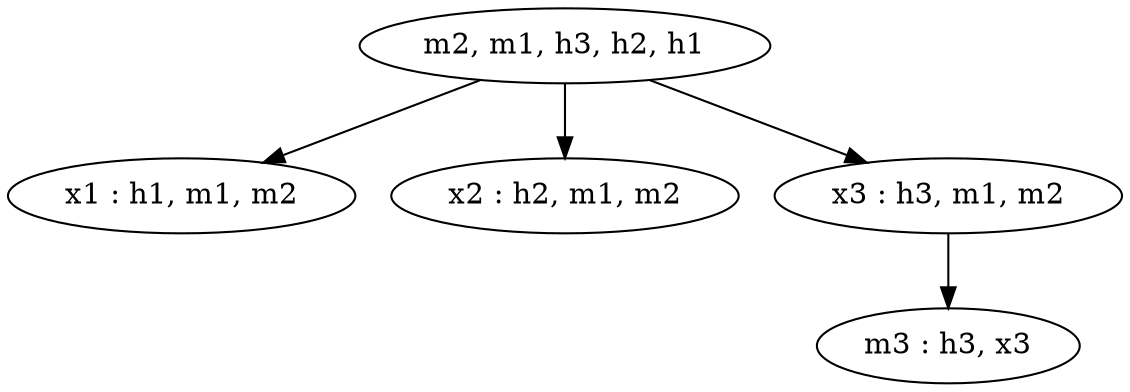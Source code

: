 digraph G{
2[label="m2, m1, h3, h2, h1"];
2->3
3[label="x1 : h1, m1, m2"];
2->4
4[label="x2 : h2, m1, m2"];
2->5
5[label="x3 : h3, m1, m2"];
5->6
6[label="m3 : h3, x3"];
}
